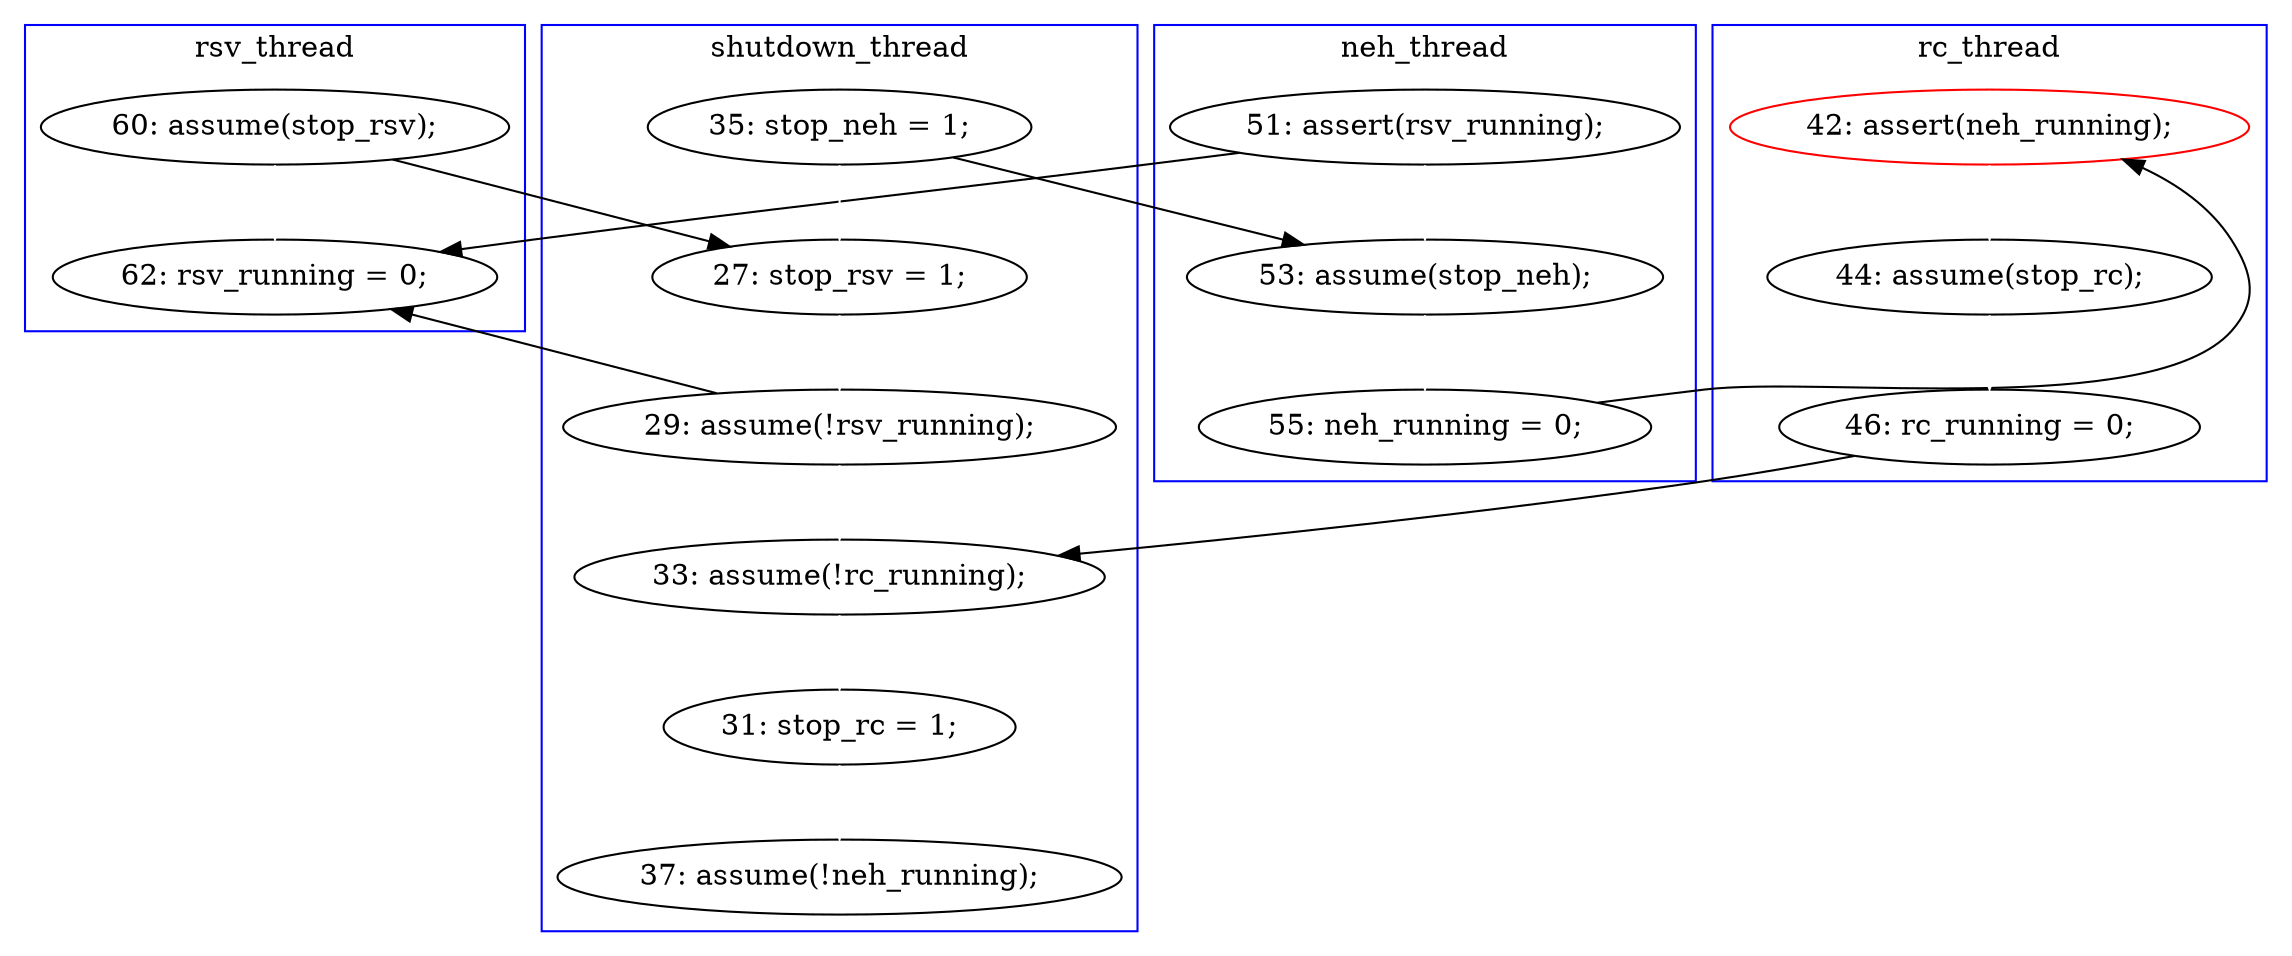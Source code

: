 digraph Counterexample {
	27 -> 36 [color = white, style = solid]
	17 -> 21 [color = black, style = solid, constraint = false]
	16 -> 17 [color = white, style = solid]
	22 -> 23 [color = white, style = solid]
	15 -> 36 [color = black, style = solid, constraint = false]
	27 -> 29 [color = black, style = solid, constraint = false]
	30 -> 36 [color = black, style = solid, constraint = false]
	13 -> 16 [color = black, style = solid, constraint = false]
	29 -> 30 [color = white, style = solid]
	21 -> 22 [color = white, style = solid]
	13 -> 29 [color = white, style = solid]
	15 -> 16 [color = white, style = solid]
	32 -> 33 [color = white, style = solid]
	31 -> 32 [color = white, style = solid]
	30 -> 31 [color = white, style = solid]
	23 -> 31 [color = black, style = solid, constraint = false]
	subgraph cluster2 {
		label = rc_thread
		color = blue
		21  [label = "42: assert(neh_running);", color = red]
		22  [label = "44: assume(stop_rc);"]
		23  [label = "46: rc_running = 0;"]
	}
	subgraph cluster1 {
		label = shutdown_thread
		color = blue
		32  [label = "31: stop_rc = 1;"]
		29  [label = "27: stop_rsv = 1;"]
		13  [label = "35: stop_neh = 1;"]
		31  [label = "33: assume(!rc_running);"]
		30  [label = "29: assume(!rsv_running);"]
		33  [label = "37: assume(!neh_running);"]
	}
	subgraph cluster4 {
		label = rsv_thread
		color = blue
		36  [label = "62: rsv_running = 0;"]
		27  [label = "60: assume(stop_rsv);"]
	}
	subgraph cluster3 {
		label = neh_thread
		color = blue
		17  [label = "55: neh_running = 0;"]
		15  [label = "51: assert(rsv_running);"]
		16  [label = "53: assume(stop_neh);"]
	}
}